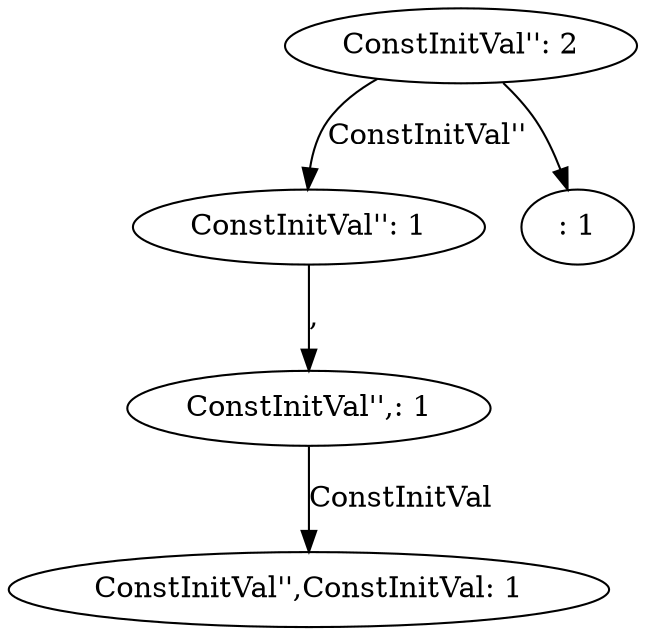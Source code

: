 digraph {
    0 [ label = "ConstInitVal'': 2" ]
    1 [ label = "ConstInitVal'': 1" ]
    2 [ label = "ConstInitVal'',: 1" ]
    3 [ label = "ConstInitVal'',ConstInitVal: 1" ]
    4 [ label = ": 1" ]
    0 -> 1 [ label = "ConstInitVal''" ]
    1 -> 2 [ label = "," ]
    2 -> 3 [ label = "ConstInitVal" ]
    0 -> 4 [ label = "" ]
}
